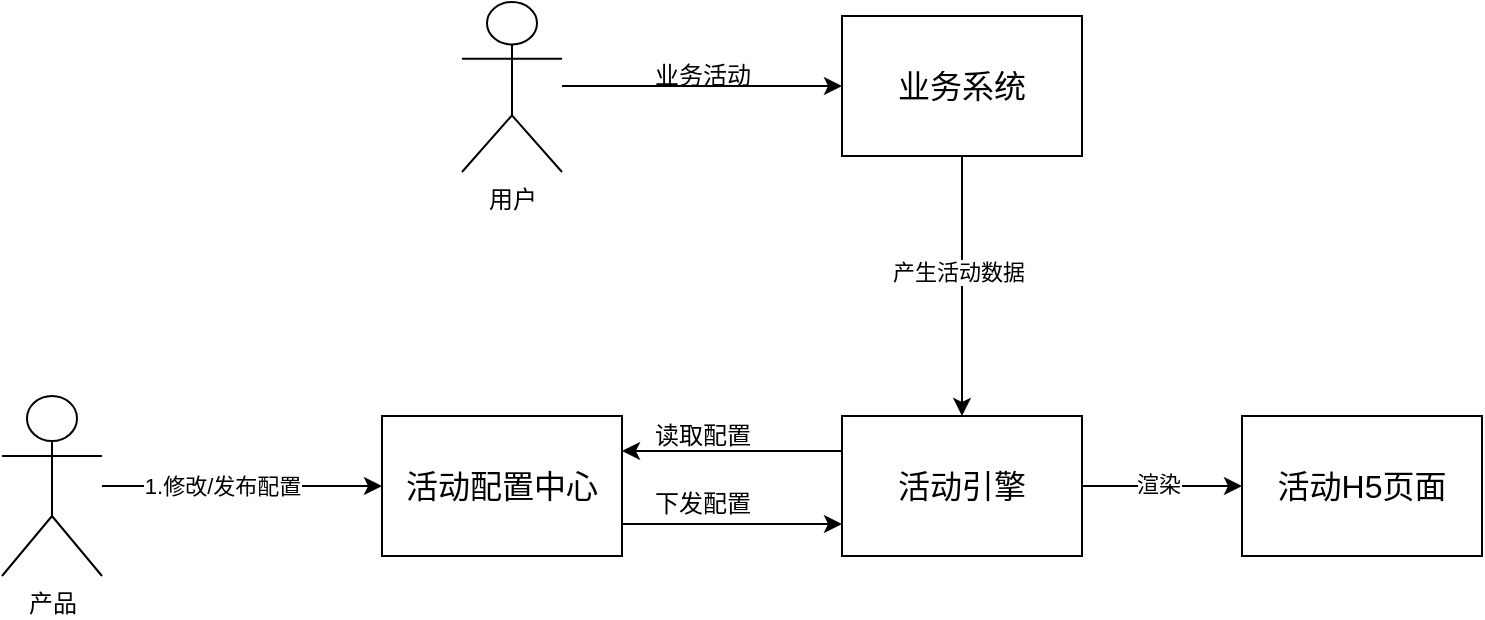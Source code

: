 <mxfile version="14.8.0" type="github">
  <diagram id="R2lEEEUBdFMjLlhIrx00" name="Page-1">
    <mxGraphModel dx="946" dy="761" grid="1" gridSize="10" guides="1" tooltips="1" connect="1" arrows="1" fold="1" page="1" pageScale="1" pageWidth="850" pageHeight="1100" math="0" shadow="0" extFonts="Permanent Marker^https://fonts.googleapis.com/css?family=Permanent+Marker">
      <root>
        <mxCell id="0" />
        <mxCell id="1" parent="0" />
        <mxCell id="YmFI_gbXvh4YqXWvI4yA-3" value="" style="edgeStyle=orthogonalEdgeStyle;rounded=0;orthogonalLoop=1;jettySize=auto;html=1;" edge="1" parent="1" source="YmFI_gbXvh4YqXWvI4yA-1" target="YmFI_gbXvh4YqXWvI4yA-2">
          <mxGeometry relative="1" as="geometry" />
        </mxCell>
        <mxCell id="YmFI_gbXvh4YqXWvI4yA-4" value="1.修改/发布配置" style="edgeLabel;html=1;align=center;verticalAlign=middle;resizable=0;points=[];" vertex="1" connectable="0" parent="YmFI_gbXvh4YqXWvI4yA-3">
          <mxGeometry x="-0.517" relative="1" as="geometry">
            <mxPoint x="26" as="offset" />
          </mxGeometry>
        </mxCell>
        <mxCell id="YmFI_gbXvh4YqXWvI4yA-1" value="产品" style="shape=umlActor;verticalLabelPosition=bottom;verticalAlign=top;html=1;outlineConnect=0;" vertex="1" parent="1">
          <mxGeometry x="50" y="370" width="50" height="90" as="geometry" />
        </mxCell>
        <mxCell id="YmFI_gbXvh4YqXWvI4yA-6" value="" style="edgeStyle=orthogonalEdgeStyle;rounded=0;orthogonalLoop=1;jettySize=auto;html=1;entryX=0;entryY=0.5;entryDx=0;entryDy=0;" edge="1" parent="1">
          <mxGeometry relative="1" as="geometry">
            <mxPoint x="360" y="434" as="sourcePoint" />
            <mxPoint x="470" y="434" as="targetPoint" />
          </mxGeometry>
        </mxCell>
        <mxCell id="YmFI_gbXvh4YqXWvI4yA-2" value="&lt;font style=&quot;font-size: 16px&quot;&gt;&lt;br&gt;活动配置中心&lt;/font&gt;" style="whiteSpace=wrap;html=1;verticalAlign=top;align=center;" vertex="1" parent="1">
          <mxGeometry x="240" y="380" width="120" height="70" as="geometry" />
        </mxCell>
        <mxCell id="YmFI_gbXvh4YqXWvI4yA-12" value="" style="edgeStyle=orthogonalEdgeStyle;rounded=0;orthogonalLoop=1;jettySize=auto;html=1;" edge="1" parent="1" source="YmFI_gbXvh4YqXWvI4yA-7">
          <mxGeometry relative="1" as="geometry">
            <mxPoint x="670" y="415" as="targetPoint" />
          </mxGeometry>
        </mxCell>
        <mxCell id="YmFI_gbXvh4YqXWvI4yA-14" value="渲染" style="edgeLabel;html=1;align=center;verticalAlign=middle;resizable=0;points=[];" vertex="1" connectable="0" parent="YmFI_gbXvh4YqXWvI4yA-12">
          <mxGeometry x="-0.05" y="1" relative="1" as="geometry">
            <mxPoint as="offset" />
          </mxGeometry>
        </mxCell>
        <mxCell id="YmFI_gbXvh4YqXWvI4yA-7" value="&lt;font style=&quot;font-size: 16px&quot;&gt;&lt;br&gt;活动引擎&lt;br&gt;&lt;/font&gt;" style="whiteSpace=wrap;html=1;verticalAlign=top;align=center;" vertex="1" parent="1">
          <mxGeometry x="470" y="380" width="120" height="70" as="geometry" />
        </mxCell>
        <mxCell id="YmFI_gbXvh4YqXWvI4yA-8" value="下发配置" style="text;html=1;align=center;verticalAlign=middle;resizable=0;points=[];autosize=1;strokeColor=none;" vertex="1" parent="1">
          <mxGeometry x="370" y="414" width="60" height="20" as="geometry" />
        </mxCell>
        <mxCell id="YmFI_gbXvh4YqXWvI4yA-9" value="" style="endArrow=classic;html=1;entryX=1;entryY=0.25;entryDx=0;entryDy=0;exitX=0;exitY=0.25;exitDx=0;exitDy=0;" edge="1" parent="1" source="YmFI_gbXvh4YqXWvI4yA-7" target="YmFI_gbXvh4YqXWvI4yA-2">
          <mxGeometry width="50" height="50" relative="1" as="geometry">
            <mxPoint x="430" y="570" as="sourcePoint" />
            <mxPoint x="480" y="520" as="targetPoint" />
          </mxGeometry>
        </mxCell>
        <mxCell id="YmFI_gbXvh4YqXWvI4yA-10" value="读取配置" style="text;html=1;align=center;verticalAlign=middle;resizable=0;points=[];autosize=1;strokeColor=none;" vertex="1" parent="1">
          <mxGeometry x="370" y="380" width="60" height="20" as="geometry" />
        </mxCell>
        <mxCell id="YmFI_gbXvh4YqXWvI4yA-13" value="&lt;font style=&quot;font-size: 16px&quot;&gt;&lt;br&gt;活动H5页面&lt;br&gt;&lt;/font&gt;" style="whiteSpace=wrap;html=1;verticalAlign=top;align=center;" vertex="1" parent="1">
          <mxGeometry x="670" y="380" width="120" height="70" as="geometry" />
        </mxCell>
        <mxCell id="YmFI_gbXvh4YqXWvI4yA-18" value="用户" style="shape=umlActor;verticalLabelPosition=bottom;verticalAlign=top;html=1;outlineConnect=0;" vertex="1" parent="1">
          <mxGeometry x="280" y="173" width="50" height="85" as="geometry" />
        </mxCell>
        <mxCell id="YmFI_gbXvh4YqXWvI4yA-23" value="&lt;font style=&quot;font-size: 16px&quot;&gt;&lt;br&gt;业务系统&lt;br&gt;&lt;/font&gt;" style="whiteSpace=wrap;html=1;verticalAlign=top;align=center;" vertex="1" parent="1">
          <mxGeometry x="470" y="180" width="120" height="70" as="geometry" />
        </mxCell>
        <mxCell id="YmFI_gbXvh4YqXWvI4yA-24" value="" style="endArrow=classic;html=1;entryX=0.5;entryY=0;entryDx=0;entryDy=0;exitX=0.5;exitY=1;exitDx=0;exitDy=0;" edge="1" parent="1" source="YmFI_gbXvh4YqXWvI4yA-23" target="YmFI_gbXvh4YqXWvI4yA-7">
          <mxGeometry width="50" height="50" relative="1" as="geometry">
            <mxPoint x="530" y="220" as="sourcePoint" />
            <mxPoint x="630" y="260" as="targetPoint" />
          </mxGeometry>
        </mxCell>
        <mxCell id="YmFI_gbXvh4YqXWvI4yA-27" value="产生活动数据" style="edgeLabel;html=1;align=center;verticalAlign=middle;resizable=0;points=[];" vertex="1" connectable="0" parent="YmFI_gbXvh4YqXWvI4yA-24">
          <mxGeometry x="-0.108" y="-2" relative="1" as="geometry">
            <mxPoint as="offset" />
          </mxGeometry>
        </mxCell>
        <mxCell id="YmFI_gbXvh4YqXWvI4yA-25" value="" style="endArrow=classic;html=1;entryX=0;entryY=0.5;entryDx=0;entryDy=0;" edge="1" parent="1" target="YmFI_gbXvh4YqXWvI4yA-23">
          <mxGeometry width="50" height="50" relative="1" as="geometry">
            <mxPoint x="330" y="215" as="sourcePoint" />
            <mxPoint x="450" y="160" as="targetPoint" />
          </mxGeometry>
        </mxCell>
        <mxCell id="YmFI_gbXvh4YqXWvI4yA-26" value="业务活动" style="text;html=1;align=center;verticalAlign=middle;resizable=0;points=[];autosize=1;strokeColor=none;" vertex="1" parent="1">
          <mxGeometry x="370" y="200" width="60" height="20" as="geometry" />
        </mxCell>
      </root>
    </mxGraphModel>
  </diagram>
</mxfile>
